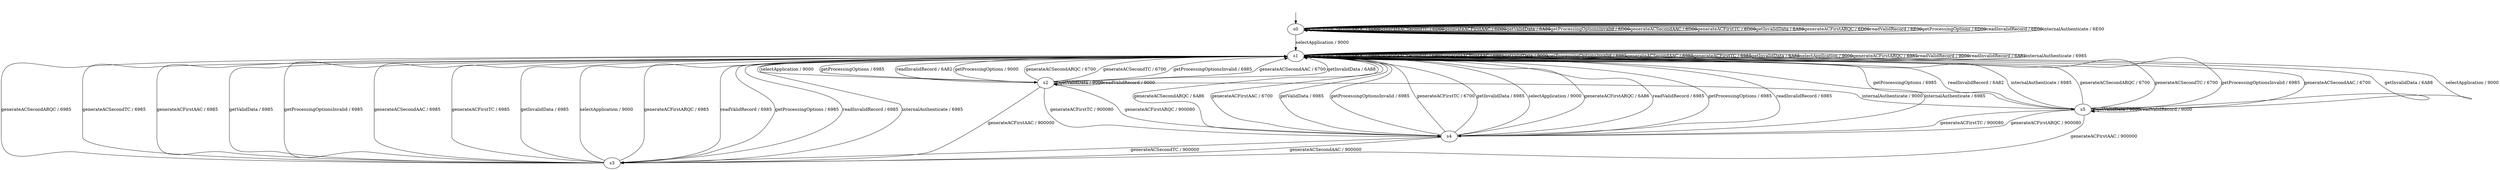 digraph h0 {
s0 [label="s0"];
s1 [label="s1"];
s2 [label="s2"];
s3 [label="s3"];
s4 [label="s4"];
s5 [label="s5"];
s0 -> s0 [label="generateACSecondARQC / 6D00"];
s0 -> s0 [label="generateACSecondTC / 6D00"];
s0 -> s0 [label="generateACFirstAAC / 6D00"];
s0 -> s0 [label="getValidData / 6A88"];
s0 -> s0 [label="getProcessingOptionsInvalid / 6D00"];
s0 -> s0 [label="generateACSecondAAC / 6D00"];
s0 -> s0 [label="generateACFirstTC / 6D00"];
s0 -> s0 [label="getInvalidData / 6A88"];
s0 -> s1 [label="selectApplication / 9000"];
s0 -> s0 [label="generateACFirstARQC / 6D00"];
s0 -> s0 [label="readValidRecord / 6E00"];
s0 -> s0 [label="getProcessingOptions / 6D00"];
s0 -> s0 [label="readInvalidRecord / 6E00"];
s0 -> s0 [label="internalAuthenticate / 6E00"];
s1 -> s1 [label="generateACSecondARQC / 6985"];
s1 -> s1 [label="generateACSecondTC / 6985"];
s1 -> s1 [label="generateACFirstAAC / 6985"];
s1 -> s1 [label="getValidData / 9000"];
s1 -> s1 [label="getProcessingOptionsInvalid / 6985"];
s1 -> s1 [label="generateACSecondAAC / 6985"];
s1 -> s1 [label="generateACFirstTC / 6985"];
s1 -> s1 [label="getInvalidData / 6A88"];
s1 -> s1 [label="selectApplication / 9000"];
s1 -> s1 [label="generateACFirstARQC / 6985"];
s1 -> s1 [label="readValidRecord / 9000"];
s1 -> s2 [label="getProcessingOptions / 9000"];
s1 -> s1 [label="readInvalidRecord / 6A82"];
s1 -> s1 [label="internalAuthenticate / 6985"];
s2 -> s1 [label="generateACSecondARQC / 6700"];
s2 -> s1 [label="generateACSecondTC / 6700"];
s2 -> s3 [label="generateACFirstAAC / 900000"];
s2 -> s2 [label="getValidData / 9000"];
s2 -> s1 [label="getProcessingOptionsInvalid / 6985"];
s2 -> s1 [label="generateACSecondAAC / 6700"];
s2 -> s4 [label="generateACFirstTC / 900080"];
s2 -> s1 [label="getInvalidData / 6A88"];
s2 -> s1 [label="selectApplication / 9000"];
s2 -> s4 [label="generateACFirstARQC / 900080"];
s2 -> s2 [label="readValidRecord / 9000"];
s2 -> s1 [label="getProcessingOptions / 6985"];
s2 -> s1 [label="readInvalidRecord / 6A82"];
s2 -> s5 [label="internalAuthenticate / 9000"];
s3 -> s1 [label="generateACSecondARQC / 6985"];
s3 -> s1 [label="generateACSecondTC / 6985"];
s3 -> s1 [label="generateACFirstAAC / 6985"];
s3 -> s1 [label="getValidData / 6985"];
s3 -> s1 [label="getProcessingOptionsInvalid / 6985"];
s3 -> s1 [label="generateACSecondAAC / 6985"];
s3 -> s1 [label="generateACFirstTC / 6985"];
s3 -> s1 [label="getInvalidData / 6985"];
s3 -> s1 [label="selectApplication / 9000"];
s3 -> s1 [label="generateACFirstARQC / 6985"];
s3 -> s1 [label="readValidRecord / 6985"];
s3 -> s1 [label="getProcessingOptions / 6985"];
s3 -> s1 [label="readInvalidRecord / 6985"];
s3 -> s1 [label="internalAuthenticate / 6985"];
s4 -> s1 [label="generateACSecondARQC / 6A86"];
s4 -> s3 [label="generateACSecondTC / 900000"];
s4 -> s1 [label="generateACFirstAAC / 6700"];
s4 -> s1 [label="getValidData / 6985"];
s4 -> s1 [label="getProcessingOptionsInvalid / 6985"];
s4 -> s3 [label="generateACSecondAAC / 900000"];
s4 -> s1 [label="generateACFirstTC / 6700"];
s4 -> s1 [label="getInvalidData / 6985"];
s4 -> s1 [label="selectApplication / 9000"];
s4 -> s1 [label="generateACFirstARQC / 6A86"];
s4 -> s1 [label="readValidRecord / 6985"];
s4 -> s1 [label="getProcessingOptions / 6985"];
s4 -> s1 [label="readInvalidRecord / 6985"];
s4 -> s1 [label="internalAuthenticate / 6985"];
s5 -> s1 [label="generateACSecondARQC / 6700"];
s5 -> s1 [label="generateACSecondTC / 6700"];
s5 -> s3 [label="generateACFirstAAC / 900000"];
s5 -> s5 [label="getValidData / 9000"];
s5 -> s1 [label="getProcessingOptionsInvalid / 6985"];
s5 -> s1 [label="generateACSecondAAC / 6700"];
s5 -> s4 [label="generateACFirstTC / 900080"];
s5 -> s1 [label="getInvalidData / 6A88"];
s5 -> s1 [label="selectApplication / 9000"];
s5 -> s4 [label="generateACFirstARQC / 900080"];
s5 -> s5 [label="readValidRecord / 9000"];
s5 -> s1 [label="getProcessingOptions / 6985"];
s5 -> s1 [label="readInvalidRecord / 6A82"];
s5 -> s1 [label="internalAuthenticate / 6985"];
__start0 [shape=none, label=""];
__start0 -> s0 [label=""];
}
